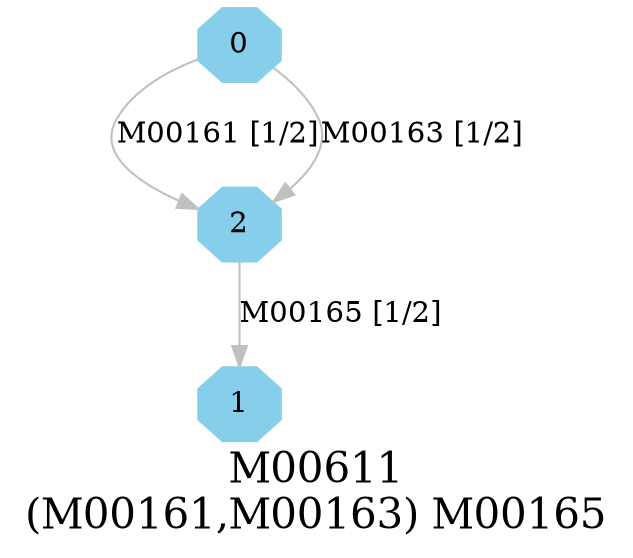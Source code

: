 digraph G {
graph [label="M00611
(M00161,M00163) M00165",fontsize=20];
node [shape=box,style=filled];
edge [len=3,color=grey];
{node [width=.3,height=.3,shape=octagon,style=filled,color=skyblue] 0 1 2 }
0 -> 2 [label="M00161 [1/2]"];
0 -> 2 [label="M00163 [1/2]"];
2 -> 1 [label="M00165 [1/2]"];
}
